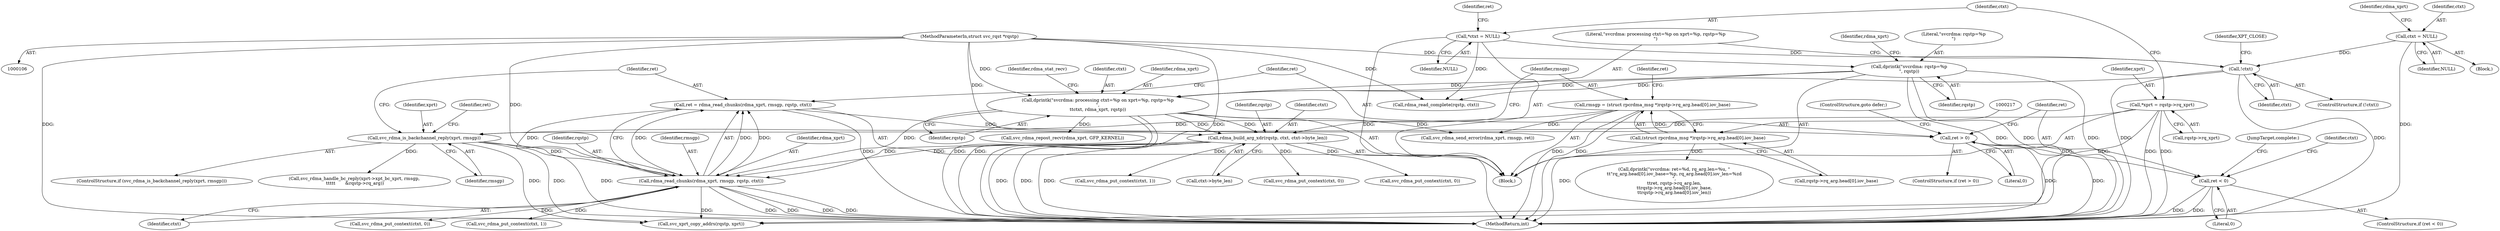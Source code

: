 digraph "0_linux_c70422f760c120480fee4de6c38804c72aa26bc1_30@API" {
"1000273" [label="(Call,ret = rdma_read_chunks(rdma_xprt, rmsgp, rqstp, ctxt))"];
"1000275" [label="(Call,rdma_read_chunks(rdma_xprt, rmsgp, rqstp, ctxt))"];
"1000200" [label="(Call,dprintk(\"svcrdma: processing ctxt=%p on xprt=%p, rqstp=%p\n\",\n\t\tctxt, rdma_xprt, rqstp))"];
"1000188" [label="(Call,!ctxt)"];
"1000116" [label="(Call,*ctxt = NULL)"];
"1000179" [label="(Call,ctxt = NULL)"];
"1000124" [label="(Call,dprintk(\"svcrdma: rqstp=%p\n\", rqstp))"];
"1000107" [label="(MethodParameterIn,struct svc_rqst *rqstp)"];
"1000250" [label="(Call,svc_rdma_is_backchannel_reply(xprt, rmsgp))"];
"1000110" [label="(Call,*xprt = rqstp->rq_xprt)"];
"1000214" [label="(Call,rmsgp = (struct rpcrdma_msg *)rqstp->rq_arg.head[0].iov_base)"];
"1000216" [label="(Call,(struct rpcrdma_msg *)rqstp->rq_arg.head[0].iov_base)"];
"1000208" [label="(Call,rdma_build_arg_xdr(rqstp, ctxt, ctxt->byte_len))"];
"1000281" [label="(Call,ret > 0)"];
"1000288" [label="(Call,ret < 0)"];
"1000290" [label="(Literal,0)"];
"1000187" [label="(ControlStructure,if (!ctxt))"];
"1000379" [label="(Call,svc_rdma_put_context(ctxt, 1))"];
"1000360" [label="(Call,svc_xprt_copy_addrs(rqstp, xprt))"];
"1000130" [label="(Identifier,rdma_xprt)"];
"1000249" [label="(ControlStructure,if (svc_rdma_is_backchannel_reply(xprt, rmsgp)))"];
"1000256" [label="(Call,svc_rdma_handle_bc_reply(xprt->xpt_bc_xprt, rmsgp,\n \t\t\t\t\t       &rqstp->rq_arg))"];
"1000203" [label="(Identifier,rdma_xprt)"];
"1000283" [label="(Literal,0)"];
"1000277" [label="(Identifier,rmsgp)"];
"1000185" [label="(Identifier,rdma_xprt)"];
"1000209" [label="(Identifier,rqstp)"];
"1000193" [label="(Identifier,XPT_CLOSE)"];
"1000278" [label="(Identifier,rqstp)"];
"1000370" [label="(Call,svc_rdma_put_context(ctxt, 0))"];
"1000189" [label="(Identifier,ctxt)"];
"1000285" [label="(ControlStructure,goto defer;)"];
"1000265" [label="(Call,svc_rdma_put_context(ctxt, 0))"];
"1000287" [label="(ControlStructure,if (ret < 0))"];
"1000329" [label="(Call,dprintk(\"svcrdma: ret=%d, rq_arg.len=%u, \"\n\t\t\"rq_arg.head[0].iov_base=%p, rq_arg.head[0].iov_len=%zd\n\",\n\t\tret, rqstp->rq_arg.len,\n\t\trqstp->rq_arg.head[0].iov_base,\n\t\trqstp->rq_arg.head[0].iov_len))"];
"1000150" [label="(Call,rdma_read_complete(rqstp, ctxt))"];
"1000282" [label="(Identifier,ret)"];
"1000122" [label="(Identifier,ret)"];
"1000204" [label="(Identifier,rqstp)"];
"1000250" [label="(Call,svc_rdma_is_backchannel_reply(xprt, rmsgp))"];
"1000218" [label="(Call,rqstp->rq_arg.head[0].iov_base)"];
"1000124" [label="(Call,dprintk(\"svcrdma: rqstp=%p\n\", rqstp))"];
"1000273" [label="(Call,ret = rdma_read_chunks(rdma_xprt, rmsgp, rqstp, ctxt))"];
"1000275" [label="(Call,rdma_read_chunks(rdma_xprt, rmsgp, rqstp, ctxt))"];
"1000288" [label="(Call,ret < 0)"];
"1000126" [label="(Identifier,rqstp)"];
"1000181" [label="(Identifier,NULL)"];
"1000116" [label="(Call,*ctxt = NULL)"];
"1000325" [label="(Call,svc_rdma_put_context(ctxt, 0))"];
"1000180" [label="(Identifier,ctxt)"];
"1000293" [label="(Identifier,ctxt)"];
"1000297" [label="(JumpTarget,complete:)"];
"1000292" [label="(Call,svc_rdma_put_context(ctxt, 1))"];
"1000125" [label="(Literal,\"svcrdma: rqstp=%p\n\")"];
"1000281" [label="(Call,ret > 0)"];
"1000214" [label="(Call,rmsgp = (struct rpcrdma_msg *)rqstp->rq_arg.head[0].iov_base)"];
"1000117" [label="(Identifier,ctxt)"];
"1000252" [label="(Identifier,rmsgp)"];
"1000111" [label="(Identifier,xprt)"];
"1000108" [label="(Block,)"];
"1000384" [label="(Call,svc_rdma_repost_recv(rdma_xprt, GFP_KERNEL))"];
"1000255" [label="(Identifier,ret)"];
"1000289" [label="(Identifier,ret)"];
"1000208" [label="(Call,rdma_build_arg_xdr(rqstp, ctxt, ctxt->byte_len))"];
"1000276" [label="(Identifier,rdma_xprt)"];
"1000387" [label="(MethodReturn,int)"];
"1000188" [label="(Call,!ctxt)"];
"1000112" [label="(Call,rqstp->rq_xprt)"];
"1000169" [label="(Block,)"];
"1000211" [label="(Call,ctxt->byte_len)"];
"1000274" [label="(Identifier,ret)"];
"1000207" [label="(Identifier,rdma_stat_recv)"];
"1000251" [label="(Identifier,xprt)"];
"1000179" [label="(Call,ctxt = NULL)"];
"1000110" [label="(Call,*xprt = rqstp->rq_xprt)"];
"1000216" [label="(Call,(struct rpcrdma_msg *)rqstp->rq_arg.head[0].iov_base)"];
"1000279" [label="(Identifier,ctxt)"];
"1000107" [label="(MethodParameterIn,struct svc_rqst *rqstp)"];
"1000215" [label="(Identifier,rmsgp)"];
"1000202" [label="(Identifier,ctxt)"];
"1000201" [label="(Literal,\"svcrdma: processing ctxt=%p on xprt=%p, rqstp=%p\n\")"];
"1000366" [label="(Call,svc_rdma_send_error(rdma_xprt, rmsgp, ret))"];
"1000118" [label="(Identifier,NULL)"];
"1000280" [label="(ControlStructure,if (ret > 0))"];
"1000200" [label="(Call,dprintk(\"svcrdma: processing ctxt=%p on xprt=%p, rqstp=%p\n\",\n\t\tctxt, rdma_xprt, rqstp))"];
"1000210" [label="(Identifier,ctxt)"];
"1000228" [label="(Identifier,ret)"];
"1000273" -> "1000108"  [label="AST: "];
"1000273" -> "1000275"  [label="CFG: "];
"1000274" -> "1000273"  [label="AST: "];
"1000275" -> "1000273"  [label="AST: "];
"1000282" -> "1000273"  [label="CFG: "];
"1000273" -> "1000387"  [label="DDG: "];
"1000275" -> "1000273"  [label="DDG: "];
"1000275" -> "1000273"  [label="DDG: "];
"1000275" -> "1000273"  [label="DDG: "];
"1000275" -> "1000273"  [label="DDG: "];
"1000273" -> "1000281"  [label="DDG: "];
"1000275" -> "1000279"  [label="CFG: "];
"1000276" -> "1000275"  [label="AST: "];
"1000277" -> "1000275"  [label="AST: "];
"1000278" -> "1000275"  [label="AST: "];
"1000279" -> "1000275"  [label="AST: "];
"1000275" -> "1000387"  [label="DDG: "];
"1000275" -> "1000387"  [label="DDG: "];
"1000275" -> "1000387"  [label="DDG: "];
"1000275" -> "1000387"  [label="DDG: "];
"1000200" -> "1000275"  [label="DDG: "];
"1000250" -> "1000275"  [label="DDG: "];
"1000208" -> "1000275"  [label="DDG: "];
"1000208" -> "1000275"  [label="DDG: "];
"1000107" -> "1000275"  [label="DDG: "];
"1000275" -> "1000292"  [label="DDG: "];
"1000275" -> "1000325"  [label="DDG: "];
"1000275" -> "1000360"  [label="DDG: "];
"1000200" -> "1000108"  [label="AST: "];
"1000200" -> "1000204"  [label="CFG: "];
"1000201" -> "1000200"  [label="AST: "];
"1000202" -> "1000200"  [label="AST: "];
"1000203" -> "1000200"  [label="AST: "];
"1000204" -> "1000200"  [label="AST: "];
"1000207" -> "1000200"  [label="CFG: "];
"1000200" -> "1000387"  [label="DDG: "];
"1000200" -> "1000387"  [label="DDG: "];
"1000188" -> "1000200"  [label="DDG: "];
"1000124" -> "1000200"  [label="DDG: "];
"1000107" -> "1000200"  [label="DDG: "];
"1000200" -> "1000208"  [label="DDG: "];
"1000200" -> "1000208"  [label="DDG: "];
"1000200" -> "1000366"  [label="DDG: "];
"1000200" -> "1000384"  [label="DDG: "];
"1000188" -> "1000187"  [label="AST: "];
"1000188" -> "1000189"  [label="CFG: "];
"1000189" -> "1000188"  [label="AST: "];
"1000193" -> "1000188"  [label="CFG: "];
"1000201" -> "1000188"  [label="CFG: "];
"1000188" -> "1000387"  [label="DDG: "];
"1000188" -> "1000387"  [label="DDG: "];
"1000116" -> "1000188"  [label="DDG: "];
"1000179" -> "1000188"  [label="DDG: "];
"1000116" -> "1000108"  [label="AST: "];
"1000116" -> "1000118"  [label="CFG: "];
"1000117" -> "1000116"  [label="AST: "];
"1000118" -> "1000116"  [label="AST: "];
"1000122" -> "1000116"  [label="CFG: "];
"1000116" -> "1000387"  [label="DDG: "];
"1000116" -> "1000150"  [label="DDG: "];
"1000179" -> "1000169"  [label="AST: "];
"1000179" -> "1000181"  [label="CFG: "];
"1000180" -> "1000179"  [label="AST: "];
"1000181" -> "1000179"  [label="AST: "];
"1000185" -> "1000179"  [label="CFG: "];
"1000179" -> "1000387"  [label="DDG: "];
"1000124" -> "1000108"  [label="AST: "];
"1000124" -> "1000126"  [label="CFG: "];
"1000125" -> "1000124"  [label="AST: "];
"1000126" -> "1000124"  [label="AST: "];
"1000130" -> "1000124"  [label="CFG: "];
"1000124" -> "1000387"  [label="DDG: "];
"1000124" -> "1000387"  [label="DDG: "];
"1000107" -> "1000124"  [label="DDG: "];
"1000124" -> "1000150"  [label="DDG: "];
"1000124" -> "1000360"  [label="DDG: "];
"1000107" -> "1000106"  [label="AST: "];
"1000107" -> "1000387"  [label="DDG: "];
"1000107" -> "1000150"  [label="DDG: "];
"1000107" -> "1000208"  [label="DDG: "];
"1000107" -> "1000360"  [label="DDG: "];
"1000250" -> "1000249"  [label="AST: "];
"1000250" -> "1000252"  [label="CFG: "];
"1000251" -> "1000250"  [label="AST: "];
"1000252" -> "1000250"  [label="AST: "];
"1000255" -> "1000250"  [label="CFG: "];
"1000274" -> "1000250"  [label="CFG: "];
"1000250" -> "1000387"  [label="DDG: "];
"1000250" -> "1000387"  [label="DDG: "];
"1000110" -> "1000250"  [label="DDG: "];
"1000214" -> "1000250"  [label="DDG: "];
"1000250" -> "1000256"  [label="DDG: "];
"1000250" -> "1000360"  [label="DDG: "];
"1000110" -> "1000108"  [label="AST: "];
"1000110" -> "1000112"  [label="CFG: "];
"1000111" -> "1000110"  [label="AST: "];
"1000112" -> "1000110"  [label="AST: "];
"1000117" -> "1000110"  [label="CFG: "];
"1000110" -> "1000387"  [label="DDG: "];
"1000110" -> "1000387"  [label="DDG: "];
"1000110" -> "1000360"  [label="DDG: "];
"1000214" -> "1000108"  [label="AST: "];
"1000214" -> "1000216"  [label="CFG: "];
"1000215" -> "1000214"  [label="AST: "];
"1000216" -> "1000214"  [label="AST: "];
"1000228" -> "1000214"  [label="CFG: "];
"1000214" -> "1000387"  [label="DDG: "];
"1000214" -> "1000387"  [label="DDG: "];
"1000216" -> "1000214"  [label="DDG: "];
"1000214" -> "1000366"  [label="DDG: "];
"1000216" -> "1000218"  [label="CFG: "];
"1000217" -> "1000216"  [label="AST: "];
"1000218" -> "1000216"  [label="AST: "];
"1000216" -> "1000387"  [label="DDG: "];
"1000216" -> "1000329"  [label="DDG: "];
"1000208" -> "1000108"  [label="AST: "];
"1000208" -> "1000211"  [label="CFG: "];
"1000209" -> "1000208"  [label="AST: "];
"1000210" -> "1000208"  [label="AST: "];
"1000211" -> "1000208"  [label="AST: "];
"1000215" -> "1000208"  [label="CFG: "];
"1000208" -> "1000387"  [label="DDG: "];
"1000208" -> "1000387"  [label="DDG: "];
"1000208" -> "1000387"  [label="DDG: "];
"1000208" -> "1000265"  [label="DDG: "];
"1000208" -> "1000370"  [label="DDG: "];
"1000208" -> "1000379"  [label="DDG: "];
"1000281" -> "1000280"  [label="AST: "];
"1000281" -> "1000283"  [label="CFG: "];
"1000282" -> "1000281"  [label="AST: "];
"1000283" -> "1000281"  [label="AST: "];
"1000285" -> "1000281"  [label="CFG: "];
"1000289" -> "1000281"  [label="CFG: "];
"1000281" -> "1000387"  [label="DDG: "];
"1000281" -> "1000387"  [label="DDG: "];
"1000281" -> "1000288"  [label="DDG: "];
"1000288" -> "1000287"  [label="AST: "];
"1000288" -> "1000290"  [label="CFG: "];
"1000289" -> "1000288"  [label="AST: "];
"1000290" -> "1000288"  [label="AST: "];
"1000293" -> "1000288"  [label="CFG: "];
"1000297" -> "1000288"  [label="CFG: "];
"1000288" -> "1000387"  [label="DDG: "];
"1000288" -> "1000387"  [label="DDG: "];
}
